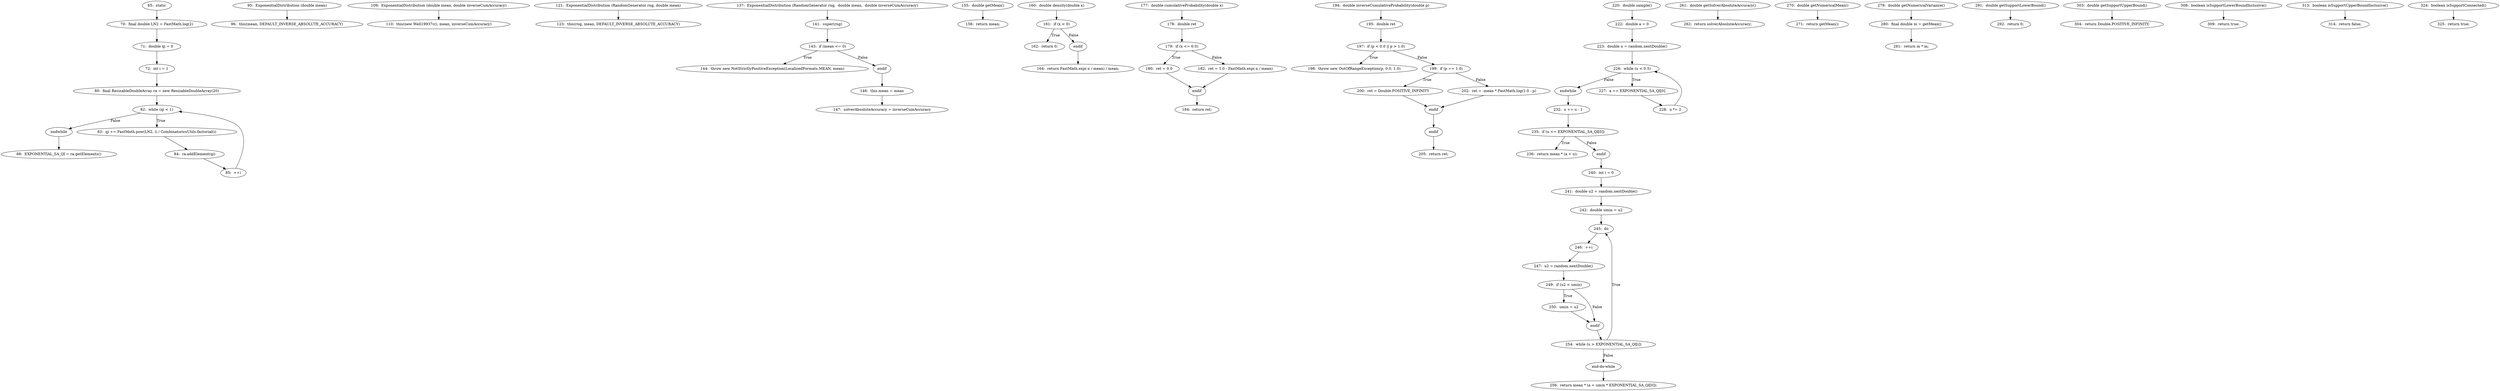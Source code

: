 digraph ExponentialDistribution_CFG {
  // graph-vertices
  v1  [label="65:  static"];
  v2  [label="70:  final double LN2 = FastMath.log(2)"];
  v3  [label="71:  double qi = 0"];
  v4  [label="72:  int i = 1"];
  v5  [label="80:  final ResizableDoubleArray ra = new ResizableDoubleArray(20)"];
  v6  [label="82:  while (qi < 1)"];
  v7  [label="endwhile"];
  v8  [label="83:  qi += FastMath.pow(LN2, i) / CombinatoricsUtils.factorial(i)"];
  v9  [label="84:  ra.addElement(qi)"];
  v10  [label="85:  ++i"];
  v11  [label="88:  EXPONENTIAL_SA_QI = ra.getElements()"];
  v12  [label="95:  ExponentialDistribution (double mean)"];
  v13  [label="96:  this(mean, DEFAULT_INVERSE_ABSOLUTE_ACCURACY)"];
  v14  [label="109:  ExponentialDistribution (double mean, double inverseCumAccuracy)"];
  v15  [label="110:  this(new Well19937c(), mean, inverseCumAccuracy)"];
  v16  [label="121:  ExponentialDistribution (RandomGenerator rng, double mean)"];
  v17  [label="123:  this(rng, mean, DEFAULT_INVERSE_ABSOLUTE_ACCURACY)"];
  v18  [label="137:  ExponentialDistribution (RandomGenerator rng,  double mean,  double inverseCumAccuracy)"];
  v19  [label="141:  super(rng)"];
  v20  [label="143:  if (mean <= 0)"];
  v21  [label="144:  throw new NotStrictlyPositiveException(LocalizedFormats.MEAN, mean)"];
  v22  [label="endif"];
  v23  [label="146:  this.mean = mean"];
  v24  [label="147:  solverAbsoluteAccuracy = inverseCumAccuracy"];
  v25  [label="155:  double getMean()"];
  v26  [label="156:  return mean;"];
  v27  [label="160:  double density(double x)"];
  v28  [label="161:  if (x < 0)"];
  v29  [label="162:  return 0;"];
  v30  [label="endif"];
  v31  [label="164:  return FastMath.exp(-x / mean) / mean;"];
  v32  [label="177:  double cumulativeProbability(double x)"];
  v33  [label="178:  double ret"];
  v34  [label="179:  if (x <= 0.0)"];
  v35  [label="180:  ret = 0.0"];
  v36  [label="endif"];
  v37  [label="182:  ret = 1.0 - FastMath.exp(-x / mean)"];
  v38  [label="184:  return ret;"];
  v39  [label="194:  double inverseCumulativeProbability(double p)"];
  v40  [label="195:  double ret"];
  v41  [label="197:  if (p < 0.0 || p > 1.0)"];
  v42  [label="198:  throw new OutOfRangeException(p, 0.0, 1.0)"];
  v43  [label="endif"];
  v44  [label="199:  if (p == 1.0)"];
  v45  [label="200:  ret = Double.POSITIVE_INFINITY"];
  v46  [label="endif"];
  v47  [label="202:  ret = -mean * FastMath.log(1.0 - p)"];
  v48  [label="205:  return ret;"];
  v49  [label="220:  double sample()"];
  v50  [label="222:  double a = 0"];
  v51  [label="223:  double u = random.nextDouble()"];
  v52  [label="226:  while (u < 0.5)"];
  v53  [label="endwhile"];
  v54  [label="227:  a += EXPONENTIAL_SA_QI[0]"];
  v55  [label="228:  u *= 2"];
  v56  [label="232:  u += u - 1"];
  v57  [label="235:  if (u <= EXPONENTIAL_SA_QI[0])"];
  v58  [label="236:  return mean * (a + u);"];
  v59  [label="endif"];
  v60  [label="240:  int i = 0"];
  v61  [label="241:  double u2 = random.nextDouble()"];
  v62  [label="242:  double umin = u2"];
  v63  [label="245:  do"];
  v64  [label="254:  while (u > EXPONENTIAL_SA_QI[i])"];
  v65  [label="end-do-while"];
  v66  [label="246:  ++i"];
  v67  [label="247:  u2 = random.nextDouble()"];
  v68  [label="249:  if (u2 < umin)"];
  v69  [label="250:  umin = u2"];
  v70  [label="endif"];
  v71  [label="256:  return mean * (a + umin * EXPONENTIAL_SA_QI[0]);"];
  v72  [label="261:  double getSolverAbsoluteAccuracy()"];
  v73  [label="262:  return solverAbsoluteAccuracy;"];
  v74  [label="270:  double getNumericalMean()"];
  v75  [label="271:  return getMean();"];
  v76  [label="279:  double getNumericalVariance()"];
  v77  [label="280:  final double m = getMean()"];
  v78  [label="281:  return m * m;"];
  v79  [label="291:  double getSupportLowerBound()"];
  v80  [label="292:  return 0;"];
  v81  [label="303:  double getSupportUpperBound()"];
  v82  [label="304:  return Double.POSITIVE_INFINITY;"];
  v83  [label="308:  boolean isSupportLowerBoundInclusive()"];
  v84  [label="309:  return true;"];
  v85  [label="313:  boolean isSupportUpperBoundInclusive()"];
  v86  [label="314:  return false;"];
  v87  [label="324:  boolean isSupportConnected()"];
  v88  [label="325:  return true;"];
  // graph-edges
  v1 -> v2;
  v2 -> v3;
  v3 -> v4;
  v4 -> v5;
  v5 -> v6;
  v6 -> v7  [label="False"];
  v6 -> v8  [label="True"];
  v8 -> v9;
  v9 -> v10;
  v10 -> v6;
  v7 -> v11;
  v12 -> v13;
  v14 -> v15;
  v16 -> v17;
  v18 -> v19;
  v19 -> v20;
  v20 -> v21  [label="True"];
  v20 -> v22  [label="False"];
  v22 -> v23;
  v23 -> v24;
  v25 -> v26;
  v27 -> v28;
  v28 -> v29  [label="True"];
  v28 -> v30  [label="False"];
  v30 -> v31;
  v32 -> v33;
  v33 -> v34;
  v34 -> v35  [label="True"];
  v35 -> v36;
  v34 -> v37  [label="False"];
  v37 -> v36;
  v36 -> v38;
  v39 -> v40;
  v40 -> v41;
  v41 -> v42  [label="True"];
  v41 -> v44  [label="False"];
  v44 -> v45  [label="True"];
  v45 -> v46;
  v44 -> v47  [label="False"];
  v47 -> v46;
  v46 -> v43;
  v43 -> v48;
  v49 -> v50;
  v50 -> v51;
  v51 -> v52;
  v52 -> v53  [label="False"];
  v52 -> v54  [label="True"];
  v54 -> v55;
  v55 -> v52;
  v53 -> v56;
  v56 -> v57;
  v57 -> v58  [label="True"];
  v57 -> v59  [label="False"];
  v59 -> v60;
  v60 -> v61;
  v61 -> v62;
  v62 -> v63;
  v63 -> v66;
  v66 -> v67;
  v67 -> v68;
  v68 -> v69  [label="True"];
  v69 -> v70;
  v68 -> v70  [label="False"];
  v70 -> v64;
  v64 -> v63  [label="True"];
  v64 -> v65  [label="False"];
  v65 -> v71;
  v72 -> v73;
  v74 -> v75;
  v76 -> v77;
  v77 -> v78;
  v79 -> v80;
  v81 -> v82;
  v83 -> v84;
  v85 -> v86;
  v87 -> v88;
  // end-of-graph
}
